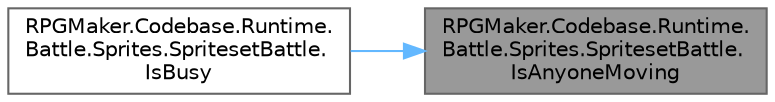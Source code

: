 digraph "RPGMaker.Codebase.Runtime.Battle.Sprites.SpritesetBattle.IsAnyoneMoving"
{
 // LATEX_PDF_SIZE
  bgcolor="transparent";
  edge [fontname=Helvetica,fontsize=10,labelfontname=Helvetica,labelfontsize=10];
  node [fontname=Helvetica,fontsize=10,shape=box,height=0.2,width=0.4];
  rankdir="RL";
  Node1 [id="Node000001",label="RPGMaker.Codebase.Runtime.\lBattle.Sprites.SpritesetBattle.\lIsAnyoneMoving",height=0.2,width=0.4,color="gray40", fillcolor="grey60", style="filled", fontcolor="black",tooltip="😁 バトル画面に存在する全ての敵、アクターの中で、移動中のものが存在するか？"];
  Node1 -> Node2 [id="edge1_Node000001_Node000002",dir="back",color="steelblue1",style="solid",tooltip=" "];
  Node2 [id="Node000002",label="RPGMaker.Codebase.Runtime.\lBattle.Sprites.SpritesetBattle.\lIsBusy",height=0.2,width=0.4,color="grey40", fillcolor="white", style="filled",URL="$de/ddd/class_r_p_g_maker_1_1_codebase_1_1_runtime_1_1_battle_1_1_sprites_1_1_spriteset_battle.html#a506f3245742c29b14eb4fd24fc2df36e",tooltip="😁 処理中か？"];
}
